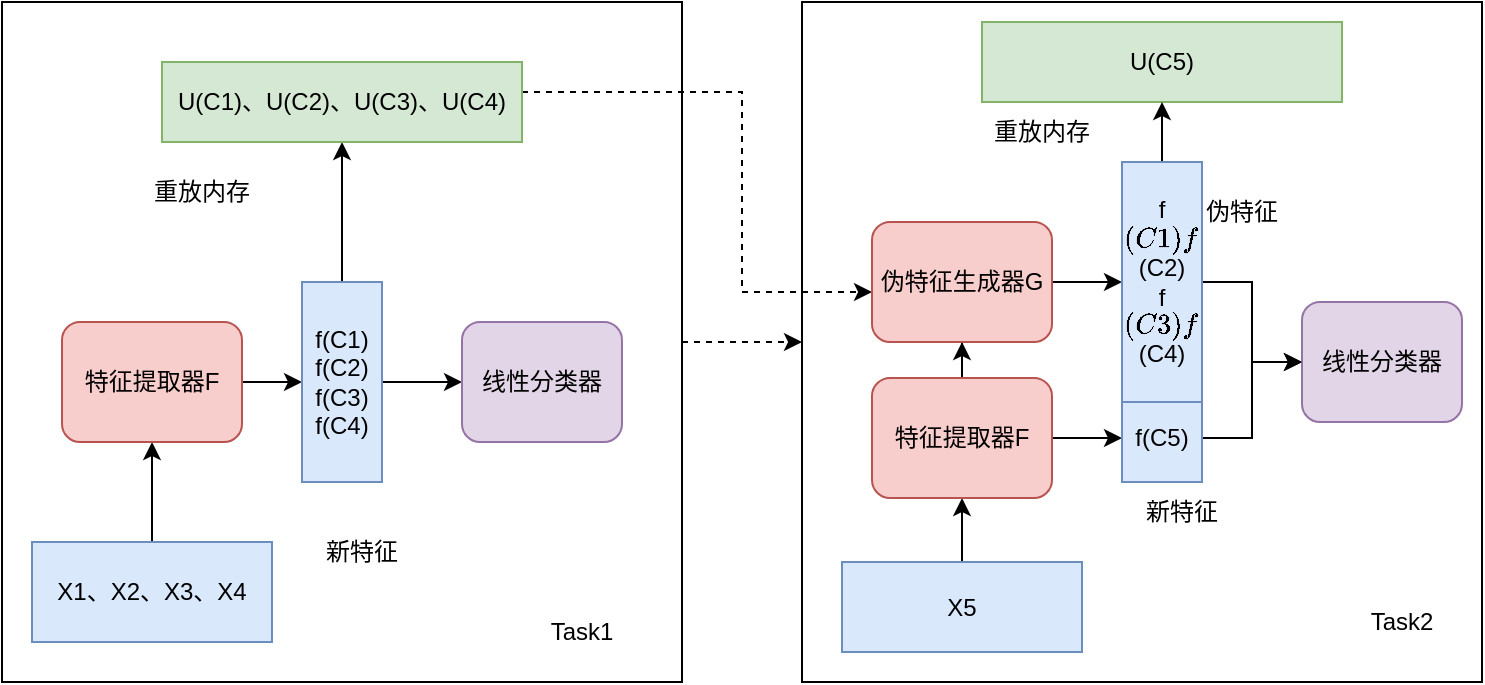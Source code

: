 <mxfile version="22.1.17" type="github">
  <diagram name="第 1 页" id="4ijZ3mbbHrKE858DHn3w">
    <mxGraphModel dx="1050" dy="676" grid="1" gridSize="10" guides="1" tooltips="1" connect="1" arrows="1" fold="1" page="1" pageScale="1" pageWidth="827" pageHeight="1169" math="0" shadow="0">
      <root>
        <mxCell id="0" />
        <mxCell id="1" parent="0" />
        <mxCell id="h3d27p1q0C2_pxRfhvXs-17" value="" style="edgeStyle=orthogonalEdgeStyle;rounded=0;orthogonalLoop=1;jettySize=auto;html=1;dashed=1;" parent="1" source="h3d27p1q0C2_pxRfhvXs-1" target="h3d27p1q0C2_pxRfhvXs-3" edge="1">
          <mxGeometry relative="1" as="geometry" />
        </mxCell>
        <mxCell id="h3d27p1q0C2_pxRfhvXs-1" value="a" style="whiteSpace=wrap;html=1;aspect=fixed;" parent="1" vertex="1">
          <mxGeometry x="50" y="110" width="340" height="340" as="geometry" />
        </mxCell>
        <mxCell id="h3d27p1q0C2_pxRfhvXs-2" value="Task1" style="text;strokeColor=none;align=center;fillColor=none;html=1;verticalAlign=middle;whiteSpace=wrap;rounded=0;" parent="1" vertex="1">
          <mxGeometry x="310" y="410" width="60" height="30" as="geometry" />
        </mxCell>
        <mxCell id="h3d27p1q0C2_pxRfhvXs-3" value="" style="whiteSpace=wrap;html=1;aspect=fixed;" parent="1" vertex="1">
          <mxGeometry x="450" y="110" width="340" height="340" as="geometry" />
        </mxCell>
        <mxCell id="h3d27p1q0C2_pxRfhvXs-4" value="Task2" style="text;strokeColor=none;align=center;fillColor=none;html=1;verticalAlign=middle;whiteSpace=wrap;rounded=0;" parent="1" vertex="1">
          <mxGeometry x="720" y="405" width="60" height="30" as="geometry" />
        </mxCell>
        <mxCell id="h3d27p1q0C2_pxRfhvXs-11" value="" style="edgeStyle=orthogonalEdgeStyle;rounded=0;orthogonalLoop=1;jettySize=auto;html=1;" parent="1" source="h3d27p1q0C2_pxRfhvXs-5" target="h3d27p1q0C2_pxRfhvXs-6" edge="1">
          <mxGeometry relative="1" as="geometry" />
        </mxCell>
        <mxCell id="h3d27p1q0C2_pxRfhvXs-5" value="X1、X2、X3、X4" style="rounded=0;whiteSpace=wrap;html=1;fillColor=#dae8fc;strokeColor=#6c8ebf;" parent="1" vertex="1">
          <mxGeometry x="65" y="380" width="120" height="50" as="geometry" />
        </mxCell>
        <mxCell id="h3d27p1q0C2_pxRfhvXs-10" value="" style="edgeStyle=orthogonalEdgeStyle;rounded=0;orthogonalLoop=1;jettySize=auto;html=1;" parent="1" source="h3d27p1q0C2_pxRfhvXs-6" target="h3d27p1q0C2_pxRfhvXs-9" edge="1">
          <mxGeometry relative="1" as="geometry" />
        </mxCell>
        <mxCell id="h3d27p1q0C2_pxRfhvXs-6" value="特征提取器F" style="rounded=1;whiteSpace=wrap;html=1;fillColor=#f8cecc;strokeColor=#b85450;" parent="1" vertex="1">
          <mxGeometry x="80" y="270" width="90" height="60" as="geometry" />
        </mxCell>
        <mxCell id="h3d27p1q0C2_pxRfhvXs-13" value="" style="edgeStyle=orthogonalEdgeStyle;rounded=0;orthogonalLoop=1;jettySize=auto;html=1;" parent="1" source="h3d27p1q0C2_pxRfhvXs-9" target="h3d27p1q0C2_pxRfhvXs-12" edge="1">
          <mxGeometry relative="1" as="geometry" />
        </mxCell>
        <mxCell id="h3d27p1q0C2_pxRfhvXs-16" value="" style="edgeStyle=orthogonalEdgeStyle;rounded=0;orthogonalLoop=1;jettySize=auto;html=1;" parent="1" source="h3d27p1q0C2_pxRfhvXs-9" target="h3d27p1q0C2_pxRfhvXs-15" edge="1">
          <mxGeometry relative="1" as="geometry" />
        </mxCell>
        <mxCell id="h3d27p1q0C2_pxRfhvXs-9" value="f(C1)&lt;br&gt;f(C2)&lt;br&gt;f(C3)&lt;br&gt;f(C4)" style="rounded=0;whiteSpace=wrap;html=1;fillColor=#dae8fc;strokeColor=#6c8ebf;" parent="1" vertex="1">
          <mxGeometry x="200" y="250" width="40" height="100" as="geometry" />
        </mxCell>
        <mxCell id="h3d27p1q0C2_pxRfhvXs-24" style="edgeStyle=orthogonalEdgeStyle;rounded=0;orthogonalLoop=1;jettySize=auto;html=1;entryX=0;entryY=0.5;entryDx=0;entryDy=0;dashed=1;" parent="1" edge="1">
          <mxGeometry relative="1" as="geometry">
            <mxPoint x="310" y="155" as="sourcePoint" />
            <mxPoint x="485" y="255" as="targetPoint" />
            <Array as="points">
              <mxPoint x="420" y="155" />
              <mxPoint x="420" y="255" />
            </Array>
          </mxGeometry>
        </mxCell>
        <mxCell id="h3d27p1q0C2_pxRfhvXs-12" value="U(C1)、U(C2)、U(C3)、U(C4)" style="whiteSpace=wrap;html=1;rounded=0;fillColor=#d5e8d4;strokeColor=#82b366;" parent="1" vertex="1">
          <mxGeometry x="130" y="140" width="180" height="40" as="geometry" />
        </mxCell>
        <mxCell id="h3d27p1q0C2_pxRfhvXs-14" value="重放内存" style="text;strokeColor=none;align=center;fillColor=none;html=1;verticalAlign=middle;whiteSpace=wrap;rounded=0;" parent="1" vertex="1">
          <mxGeometry x="120" y="190" width="60" height="30" as="geometry" />
        </mxCell>
        <mxCell id="h3d27p1q0C2_pxRfhvXs-15" value="线性分类器" style="rounded=1;whiteSpace=wrap;html=1;fillColor=#e1d5e7;strokeColor=#9673a6;" parent="1" vertex="1">
          <mxGeometry x="280" y="270" width="80" height="60" as="geometry" />
        </mxCell>
        <mxCell id="h3d27p1q0C2_pxRfhvXs-20" value="" style="edgeStyle=orthogonalEdgeStyle;rounded=0;orthogonalLoop=1;jettySize=auto;html=1;" parent="1" source="h3d27p1q0C2_pxRfhvXs-18" target="h3d27p1q0C2_pxRfhvXs-19" edge="1">
          <mxGeometry relative="1" as="geometry" />
        </mxCell>
        <mxCell id="h3d27p1q0C2_pxRfhvXs-18" value="X5" style="rounded=0;whiteSpace=wrap;html=1;fillColor=#dae8fc;strokeColor=#6c8ebf;" parent="1" vertex="1">
          <mxGeometry x="470" y="390" width="120" height="45" as="geometry" />
        </mxCell>
        <mxCell id="h3d27p1q0C2_pxRfhvXs-22" value="" style="edgeStyle=orthogonalEdgeStyle;rounded=0;orthogonalLoop=1;jettySize=auto;html=1;" parent="1" source="h3d27p1q0C2_pxRfhvXs-19" target="h3d27p1q0C2_pxRfhvXs-21" edge="1">
          <mxGeometry relative="1" as="geometry" />
        </mxCell>
        <mxCell id="h3d27p1q0C2_pxRfhvXs-27" value="" style="rounded=0;orthogonalLoop=1;jettySize=auto;html=1;" parent="1" source="h3d27p1q0C2_pxRfhvXs-19" target="h3d27p1q0C2_pxRfhvXs-26" edge="1">
          <mxGeometry relative="1" as="geometry" />
        </mxCell>
        <mxCell id="h3d27p1q0C2_pxRfhvXs-19" value="特征提取器F" style="rounded=1;whiteSpace=wrap;html=1;fillColor=#f8cecc;strokeColor=#b85450;" parent="1" vertex="1">
          <mxGeometry x="485" y="298" width="90" height="60" as="geometry" />
        </mxCell>
        <mxCell id="h3d27p1q0C2_pxRfhvXs-36" value="" style="edgeStyle=orthogonalEdgeStyle;rounded=0;orthogonalLoop=1;jettySize=auto;html=1;" parent="1" source="h3d27p1q0C2_pxRfhvXs-21" target="h3d27p1q0C2_pxRfhvXs-33" edge="1">
          <mxGeometry relative="1" as="geometry" />
        </mxCell>
        <mxCell id="h3d27p1q0C2_pxRfhvXs-21" value="伪特征生成器G" style="rounded=1;whiteSpace=wrap;html=1;fillColor=#f8cecc;strokeColor=#b85450;" parent="1" vertex="1">
          <mxGeometry x="485" y="220" width="90" height="60" as="geometry" />
        </mxCell>
        <mxCell id="h3d27p1q0C2_pxRfhvXs-25" value="U(C5)" style="whiteSpace=wrap;html=1;rounded=0;fillColor=#d5e8d4;strokeColor=#82b366;" parent="1" vertex="1">
          <mxGeometry x="540" y="120" width="180" height="40" as="geometry" />
        </mxCell>
        <mxCell id="h3d27p1q0C2_pxRfhvXs-30" value="" style="edgeStyle=orthogonalEdgeStyle;rounded=0;orthogonalLoop=1;jettySize=auto;html=1;" parent="1" source="h3d27p1q0C2_pxRfhvXs-26" target="h3d27p1q0C2_pxRfhvXs-29" edge="1">
          <mxGeometry relative="1" as="geometry" />
        </mxCell>
        <mxCell id="h3d27p1q0C2_pxRfhvXs-26" value="f(C5)&lt;br&gt;" style="rounded=0;whiteSpace=wrap;html=1;fillColor=#dae8fc;strokeColor=#6c8ebf;" parent="1" vertex="1">
          <mxGeometry x="610" y="306" width="40" height="44" as="geometry" />
        </mxCell>
        <mxCell id="h3d27p1q0C2_pxRfhvXs-29" value="线性分类器" style="rounded=1;whiteSpace=wrap;html=1;fillColor=#e1d5e7;strokeColor=#9673a6;" parent="1" vertex="1">
          <mxGeometry x="700" y="260" width="80" height="60" as="geometry" />
        </mxCell>
        <mxCell id="h3d27p1q0C2_pxRfhvXs-38" style="edgeStyle=orthogonalEdgeStyle;rounded=0;orthogonalLoop=1;jettySize=auto;html=1;entryX=0;entryY=0.5;entryDx=0;entryDy=0;" parent="1" source="h3d27p1q0C2_pxRfhvXs-33" target="h3d27p1q0C2_pxRfhvXs-29" edge="1">
          <mxGeometry relative="1" as="geometry" />
        </mxCell>
        <mxCell id="h3d27p1q0C2_pxRfhvXs-44" value="" style="edgeStyle=orthogonalEdgeStyle;rounded=0;orthogonalLoop=1;jettySize=auto;html=1;" parent="1" source="h3d27p1q0C2_pxRfhvXs-33" target="h3d27p1q0C2_pxRfhvXs-25" edge="1">
          <mxGeometry relative="1" as="geometry" />
        </mxCell>
        <mxCell id="h3d27p1q0C2_pxRfhvXs-33" value="f`(C1)&lt;br&gt;f`(C2)&lt;br&gt;f`(C3)&lt;br&gt;f`(C4)" style="rounded=0;whiteSpace=wrap;html=1;fillColor=#dae8fc;strokeColor=#6c8ebf;" parent="1" vertex="1">
          <mxGeometry x="610" y="190" width="40" height="120" as="geometry" />
        </mxCell>
        <mxCell id="h3d27p1q0C2_pxRfhvXs-39" value="重放内存" style="text;strokeColor=none;align=center;fillColor=none;html=1;verticalAlign=middle;whiteSpace=wrap;rounded=0;" parent="1" vertex="1">
          <mxGeometry x="540" y="160" width="60" height="30" as="geometry" />
        </mxCell>
        <mxCell id="h3d27p1q0C2_pxRfhvXs-40" value="新特征" style="text;strokeColor=none;align=center;fillColor=none;html=1;verticalAlign=middle;whiteSpace=wrap;rounded=0;" parent="1" vertex="1">
          <mxGeometry x="200" y="370" width="60" height="30" as="geometry" />
        </mxCell>
        <mxCell id="h3d27p1q0C2_pxRfhvXs-41" value="新特征" style="text;strokeColor=none;align=center;fillColor=none;html=1;verticalAlign=middle;whiteSpace=wrap;rounded=0;" parent="1" vertex="1">
          <mxGeometry x="610" y="350" width="60" height="30" as="geometry" />
        </mxCell>
        <mxCell id="h3d27p1q0C2_pxRfhvXs-42" value="伪特征" style="text;strokeColor=none;align=center;fillColor=none;html=1;verticalAlign=middle;whiteSpace=wrap;rounded=0;" parent="1" vertex="1">
          <mxGeometry x="640" y="200" width="60" height="30" as="geometry" />
        </mxCell>
      </root>
    </mxGraphModel>
  </diagram>
</mxfile>
